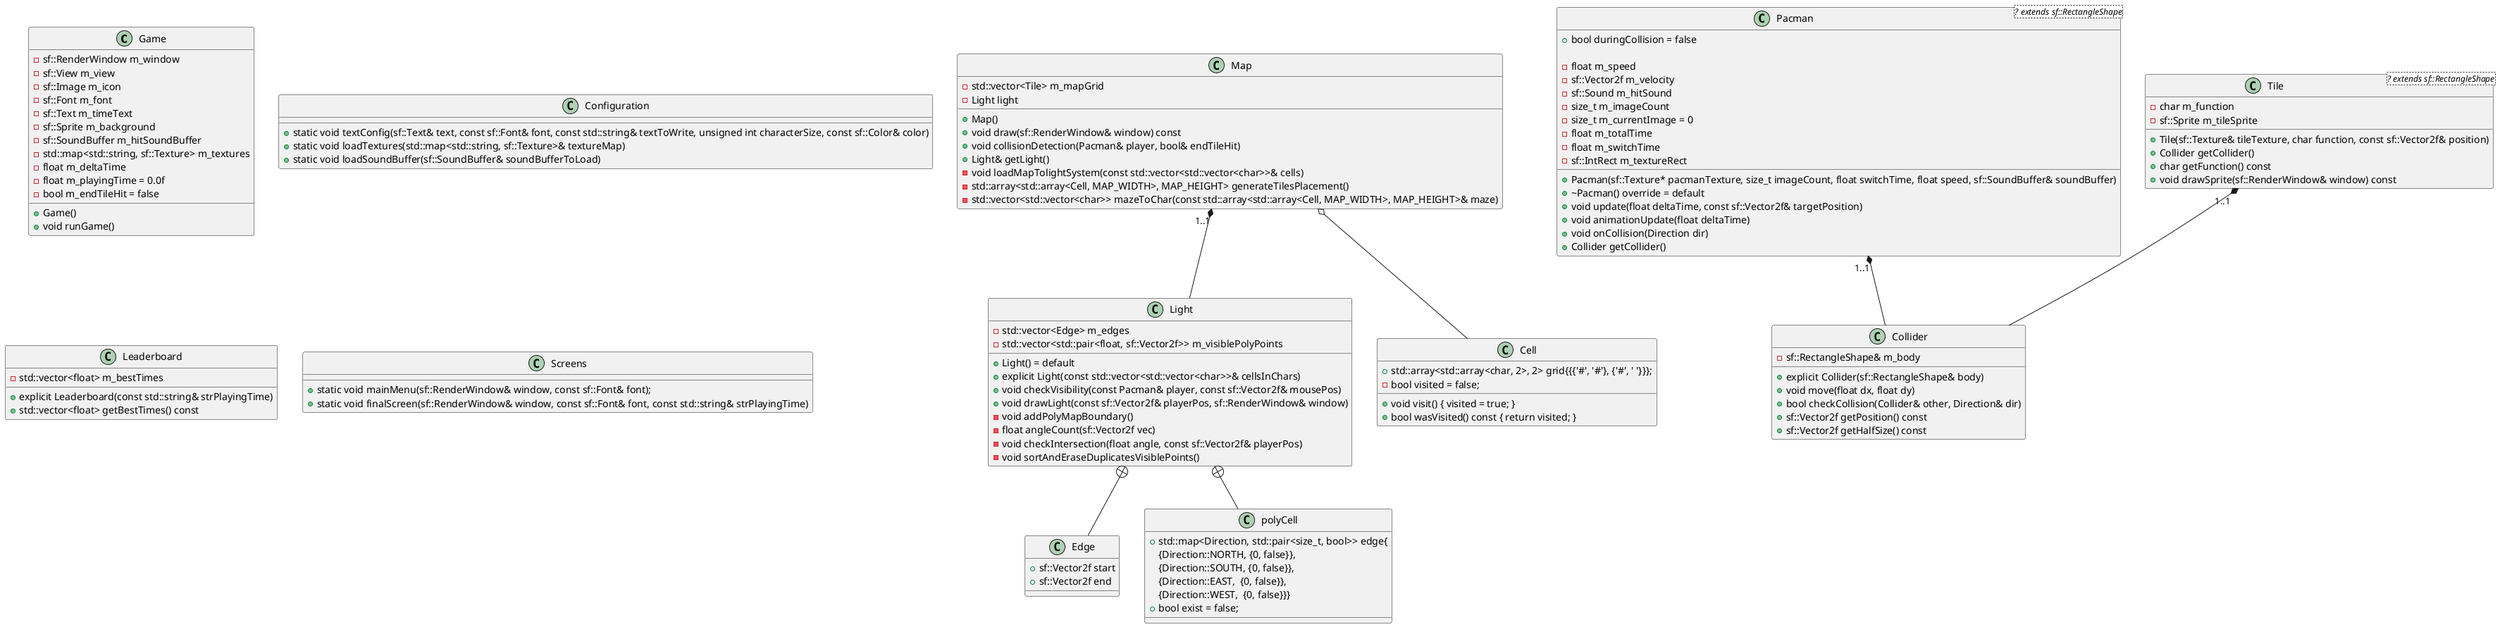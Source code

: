 @startuml Projekt PSiO

class Game {
    +Game()
    +void runGame()
    -sf::RenderWindow m_window
    -sf::View m_view
    -sf::Image m_icon
    -sf::Font m_font
    -sf::Text m_timeText
    -sf::Sprite m_background
    -sf::SoundBuffer m_hitSoundBuffer
    -std::map<std::string, sf::Texture> m_textures
    -float m_deltaTime
    -float m_playingTime = 0.0f
    -bool m_endTileHit = false
}

class Map {
    +Map()
    +void draw(sf::RenderWindow& window) const
    +void collisionDetection(Pacman& player, bool& endTileHit)
    +Light& getLight()
    -std::vector<Tile> m_mapGrid
    -Light light
    -void loadMapTolightSystem(const std::vector<std::vector<char>>& cells)
    -std::array<std::array<Cell, MAP_WIDTH>, MAP_HEIGHT> generateTilesPlacement()
    -std::vector<std::vector<char>> mazeToChar(const std::array<std::array<Cell, MAP_WIDTH>, MAP_HEIGHT>& maze)
}

class Light {
    +Light() = default
    +explicit Light(const std::vector<std::vector<char>>& cellsInChars)
    +void checkVisibility(const Pacman& player, const sf::Vector2f& mousePos)
    +void drawLight(const sf::Vector2f& playerPos, sf::RenderWindow& window)
    -std::vector<Edge> m_edges
    -std::vector<std::pair<float, sf::Vector2f>> m_visiblePolyPoints
    -void addPolyMapBoundary()
    -float angleCount(sf::Vector2f vec)
    -void checkIntersection(float angle, const sf::Vector2f& playerPos)
    -void sortAndEraseDuplicatesVisiblePoints()
}

class Edge {
    +sf::Vector2f start
    +sf::Vector2f end
}

class polyCell {
    +std::map<Direction, std::pair<size_t, bool>> edge{
        {Direction::NORTH, {0, false}},
        {Direction::SOUTH, {0, false}},
        {Direction::EAST,  {0, false}},
        {Direction::WEST,  {0, false}}}
    +bool exist = false;
}

class Cell {
    +std::array<std::array<char, 2>, 2> grid{{{'#', '#'}, {'#', ' '}}};
    +void visit() { visited = true; }
    +bool wasVisited() const { return visited; }
    -bool visited = false;
}

class Collider {
    +explicit Collider(sf::RectangleShape& body)
    +void move(float dx, float dy)
    +bool checkCollision(Collider& other, Direction& dir)
    +sf::Vector2f getPosition() const
    +sf::Vector2f getHalfSize() const
    -sf::RectangleShape& m_body
}

class Configuration {
    +static void textConfig(sf::Text& text, const sf::Font& font, const std::string& textToWrite, unsigned int characterSize, const sf::Color& color)
    +static void loadTextures(std::map<std::string, sf::Texture>& textureMap)
    +static void loadSoundBuffer(sf::SoundBuffer& soundBufferToLoad)
}

class Leaderboard {
    +explicit Leaderboard(const std::string& strPlayingTime)
    +std::vector<float> getBestTimes() const
    -std::vector<float> m_bestTimes
}

class Pacman <? extends sf::RectangleShape> {
    +Pacman(sf::Texture* pacmanTexture, size_t imageCount, float switchTime, float speed, sf::SoundBuffer& soundBuffer)
    +~Pacman() override = default
    +void update(float deltaTime, const sf::Vector2f& targetPosition)
    +void animationUpdate(float deltaTime)
    +void onCollision(Direction dir)
    +Collider getCollider()
    +bool duringCollision = false

    -float m_speed
    -sf::Vector2f m_velocity
    -sf::Sound m_hitSound
    -size_t m_imageCount
    -size_t m_currentImage = 0
    -float m_totalTime
    -float m_switchTime
    -sf::IntRect m_textureRect
}

class Screens {
    +static void mainMenu(sf::RenderWindow& window, const sf::Font& font);
    +static void finalScreen(sf::RenderWindow& window, const sf::Font& font, const std::string& strPlayingTime)
}

class Tile <? extends sf::RectangleShape> {
    +Tile(sf::Texture& tileTexture, char function, const sf::Vector2f& position)
    +Collider getCollider()
    +char getFunction() const
    +void drawSprite(sf::RenderWindow& window) const
    -char m_function
    -sf::Sprite m_tileSprite
}

Map "1..1" *-- Light
Map o-- Cell

Light +-- polyCell
Light +-- Edge

Pacman "1..1" *-- Collider
Tile "1..1" *-- Collider
@enduml
